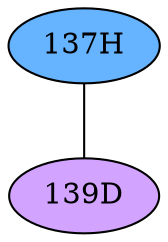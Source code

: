 // The Round Table
graph {
	"137H" [fillcolor="#66B3FF" style=radial]
	"139D" [fillcolor="#D3A4FF" style=radial]
	"137H" -- "139D" [penwidth=1]
}
